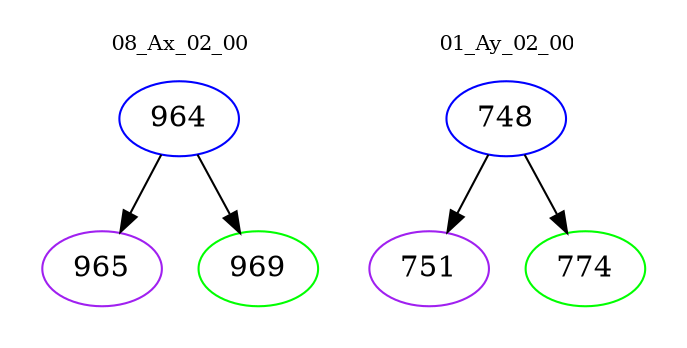 digraph{
subgraph cluster_0 {
color = white
label = "08_Ax_02_00";
fontsize=10;
T0_964 [label="964", color="blue"]
T0_964 -> T0_965 [color="black"]
T0_965 [label="965", color="purple"]
T0_964 -> T0_969 [color="black"]
T0_969 [label="969", color="green"]
}
subgraph cluster_1 {
color = white
label = "01_Ay_02_00";
fontsize=10;
T1_748 [label="748", color="blue"]
T1_748 -> T1_751 [color="black"]
T1_751 [label="751", color="purple"]
T1_748 -> T1_774 [color="black"]
T1_774 [label="774", color="green"]
}
}

